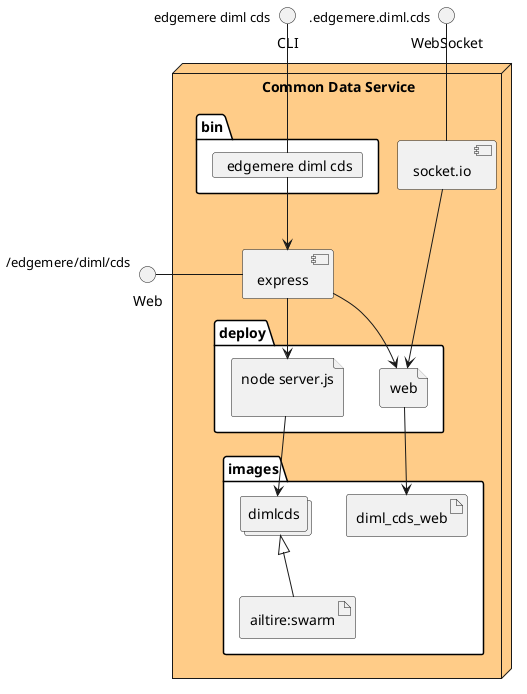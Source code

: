 @startuml
  interface CLI
  interface Web
  interface WebSocket
node "Common Data Service" #ffcc88 {
  component express as REST
  component socket.io as socket
  folder bin #ffffff {
    card " edgemere diml cds" as binName
  }
  binName --> REST

  folder deploy #ffffff {
      file "node server.js\n" as dimlcds_container
      REST --> dimlcds_container


    file "web" as web_container
    REST --> web_container
    socket ---> web_container

  }
  folder images #ffffff {
    collections "dimlcds" as dimlcdsimage
    artifact "ailtire:swarm" as ailtireswarm
    dimlcdsimage <|-- ailtireswarm
    dimlcds_container --> dimlcdsimage


      artifact "diml_cds_web" as diml_cds_web
      web_container --> diml_cds_web

  }
}
CLI " edgemere diml cds" -- binName
Web "/edgemere/diml/cds" - REST
WebSocket ".edgemere.diml.cds" -- socket

@enduml
